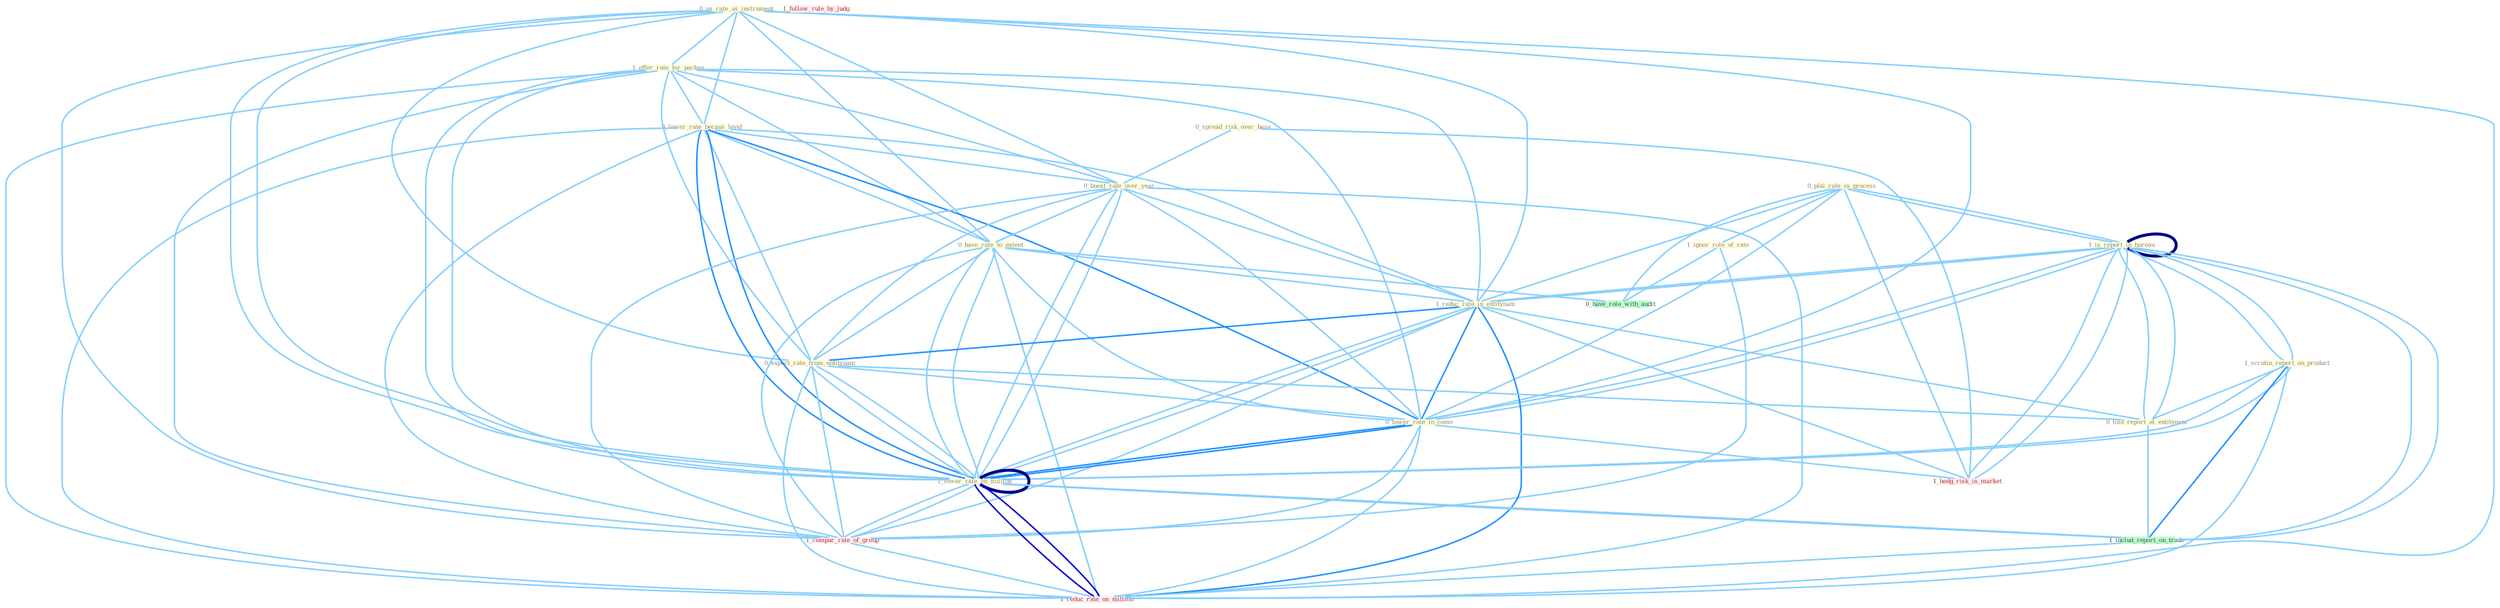 Graph G{ 
    node
    [shape=polygon,style=filled,width=.5,height=.06,color="#BDFCC9",fixedsize=true,fontsize=4,
    fontcolor="#2f4f4f"];
    {node
    [color="#ffffe0", fontcolor="#8b7d6b"] "0_us_rate_as_instrument " "0_spread_risk_over_base " "1_offer_rate_for_packag " "0_plai_role_in_process " "0_lower_rate_becaus_level " "1_is_report_in_bureau " "1_ignor_role_of_rate " "1_is_report_in_bureau " "0_boost_rate_over_year " "0_have_rate_to_extent " "1_reduc_rate_in_entitynam " "0_expect_rate_from_entitynam " "1_scrutin_report_on_product " "0_told_report_at_entitynam " "0_lower_rate_in_come " "1_lower_rate_on_million " "1_lower_rate_on_million "}
{node [color="#fff0f5", fontcolor="#b22222"] "1_compar_rate_of_group " "1_follow_rule_by_judg " "1_hedg_risk_in_market " "1_reduc_rate_on_million "}
edge [color="#B0E2FF"];

	"0_us_rate_as_instrument " -- "1_offer_rate_for_packag " [w="1", color="#87cefa" ];
	"0_us_rate_as_instrument " -- "0_lower_rate_becaus_level " [w="1", color="#87cefa" ];
	"0_us_rate_as_instrument " -- "0_boost_rate_over_year " [w="1", color="#87cefa" ];
	"0_us_rate_as_instrument " -- "0_have_rate_to_extent " [w="1", color="#87cefa" ];
	"0_us_rate_as_instrument " -- "1_reduc_rate_in_entitynam " [w="1", color="#87cefa" ];
	"0_us_rate_as_instrument " -- "0_expect_rate_from_entitynam " [w="1", color="#87cefa" ];
	"0_us_rate_as_instrument " -- "0_lower_rate_in_come " [w="1", color="#87cefa" ];
	"0_us_rate_as_instrument " -- "1_lower_rate_on_million " [w="1", color="#87cefa" ];
	"0_us_rate_as_instrument " -- "1_lower_rate_on_million " [w="1", color="#87cefa" ];
	"0_us_rate_as_instrument " -- "1_compar_rate_of_group " [w="1", color="#87cefa" ];
	"0_us_rate_as_instrument " -- "1_reduc_rate_on_million " [w="1", color="#87cefa" ];
	"0_spread_risk_over_base " -- "0_boost_rate_over_year " [w="1", color="#87cefa" ];
	"0_spread_risk_over_base " -- "1_hedg_risk_in_market " [w="1", color="#87cefa" ];
	"1_offer_rate_for_packag " -- "0_lower_rate_becaus_level " [w="1", color="#87cefa" ];
	"1_offer_rate_for_packag " -- "0_boost_rate_over_year " [w="1", color="#87cefa" ];
	"1_offer_rate_for_packag " -- "0_have_rate_to_extent " [w="1", color="#87cefa" ];
	"1_offer_rate_for_packag " -- "1_reduc_rate_in_entitynam " [w="1", color="#87cefa" ];
	"1_offer_rate_for_packag " -- "0_expect_rate_from_entitynam " [w="1", color="#87cefa" ];
	"1_offer_rate_for_packag " -- "0_lower_rate_in_come " [w="1", color="#87cefa" ];
	"1_offer_rate_for_packag " -- "1_lower_rate_on_million " [w="1", color="#87cefa" ];
	"1_offer_rate_for_packag " -- "1_lower_rate_on_million " [w="1", color="#87cefa" ];
	"1_offer_rate_for_packag " -- "1_compar_rate_of_group " [w="1", color="#87cefa" ];
	"1_offer_rate_for_packag " -- "1_reduc_rate_on_million " [w="1", color="#87cefa" ];
	"0_plai_role_in_process " -- "1_is_report_in_bureau " [w="1", color="#87cefa" ];
	"0_plai_role_in_process " -- "1_ignor_role_of_rate " [w="1", color="#87cefa" ];
	"0_plai_role_in_process " -- "1_is_report_in_bureau " [w="1", color="#87cefa" ];
	"0_plai_role_in_process " -- "1_reduc_rate_in_entitynam " [w="1", color="#87cefa" ];
	"0_plai_role_in_process " -- "0_lower_rate_in_come " [w="1", color="#87cefa" ];
	"0_plai_role_in_process " -- "1_hedg_risk_in_market " [w="1", color="#87cefa" ];
	"0_plai_role_in_process " -- "0_have_role_with_audit " [w="1", color="#87cefa" ];
	"0_lower_rate_becaus_level " -- "0_boost_rate_over_year " [w="1", color="#87cefa" ];
	"0_lower_rate_becaus_level " -- "0_have_rate_to_extent " [w="1", color="#87cefa" ];
	"0_lower_rate_becaus_level " -- "1_reduc_rate_in_entitynam " [w="1", color="#87cefa" ];
	"0_lower_rate_becaus_level " -- "0_expect_rate_from_entitynam " [w="1", color="#87cefa" ];
	"0_lower_rate_becaus_level " -- "0_lower_rate_in_come " [w="2", color="#1e90ff" , len=0.8];
	"0_lower_rate_becaus_level " -- "1_lower_rate_on_million " [w="2", color="#1e90ff" , len=0.8];
	"0_lower_rate_becaus_level " -- "1_lower_rate_on_million " [w="2", color="#1e90ff" , len=0.8];
	"0_lower_rate_becaus_level " -- "1_compar_rate_of_group " [w="1", color="#87cefa" ];
	"0_lower_rate_becaus_level " -- "1_reduc_rate_on_million " [w="1", color="#87cefa" ];
	"1_is_report_in_bureau " -- "1_is_report_in_bureau " [w="4", style=bold, color="#000080", len=0.4];
	"1_is_report_in_bureau " -- "1_reduc_rate_in_entitynam " [w="1", color="#87cefa" ];
	"1_is_report_in_bureau " -- "1_scrutin_report_on_product " [w="1", color="#87cefa" ];
	"1_is_report_in_bureau " -- "0_told_report_at_entitynam " [w="1", color="#87cefa" ];
	"1_is_report_in_bureau " -- "0_lower_rate_in_come " [w="1", color="#87cefa" ];
	"1_is_report_in_bureau " -- "1_includ_report_on_trade " [w="1", color="#87cefa" ];
	"1_is_report_in_bureau " -- "1_hedg_risk_in_market " [w="1", color="#87cefa" ];
	"1_ignor_role_of_rate " -- "1_compar_rate_of_group " [w="1", color="#87cefa" ];
	"1_ignor_role_of_rate " -- "0_have_role_with_audit " [w="1", color="#87cefa" ];
	"1_is_report_in_bureau " -- "1_reduc_rate_in_entitynam " [w="1", color="#87cefa" ];
	"1_is_report_in_bureau " -- "1_scrutin_report_on_product " [w="1", color="#87cefa" ];
	"1_is_report_in_bureau " -- "0_told_report_at_entitynam " [w="1", color="#87cefa" ];
	"1_is_report_in_bureau " -- "0_lower_rate_in_come " [w="1", color="#87cefa" ];
	"1_is_report_in_bureau " -- "1_includ_report_on_trade " [w="1", color="#87cefa" ];
	"1_is_report_in_bureau " -- "1_hedg_risk_in_market " [w="1", color="#87cefa" ];
	"0_boost_rate_over_year " -- "0_have_rate_to_extent " [w="1", color="#87cefa" ];
	"0_boost_rate_over_year " -- "1_reduc_rate_in_entitynam " [w="1", color="#87cefa" ];
	"0_boost_rate_over_year " -- "0_expect_rate_from_entitynam " [w="1", color="#87cefa" ];
	"0_boost_rate_over_year " -- "0_lower_rate_in_come " [w="1", color="#87cefa" ];
	"0_boost_rate_over_year " -- "1_lower_rate_on_million " [w="1", color="#87cefa" ];
	"0_boost_rate_over_year " -- "1_lower_rate_on_million " [w="1", color="#87cefa" ];
	"0_boost_rate_over_year " -- "1_compar_rate_of_group " [w="1", color="#87cefa" ];
	"0_boost_rate_over_year " -- "1_reduc_rate_on_million " [w="1", color="#87cefa" ];
	"0_have_rate_to_extent " -- "1_reduc_rate_in_entitynam " [w="1", color="#87cefa" ];
	"0_have_rate_to_extent " -- "0_expect_rate_from_entitynam " [w="1", color="#87cefa" ];
	"0_have_rate_to_extent " -- "0_lower_rate_in_come " [w="1", color="#87cefa" ];
	"0_have_rate_to_extent " -- "1_lower_rate_on_million " [w="1", color="#87cefa" ];
	"0_have_rate_to_extent " -- "1_lower_rate_on_million " [w="1", color="#87cefa" ];
	"0_have_rate_to_extent " -- "1_compar_rate_of_group " [w="1", color="#87cefa" ];
	"0_have_rate_to_extent " -- "1_reduc_rate_on_million " [w="1", color="#87cefa" ];
	"0_have_rate_to_extent " -- "0_have_role_with_audit " [w="1", color="#87cefa" ];
	"1_reduc_rate_in_entitynam " -- "0_expect_rate_from_entitynam " [w="2", color="#1e90ff" , len=0.8];
	"1_reduc_rate_in_entitynam " -- "0_told_report_at_entitynam " [w="1", color="#87cefa" ];
	"1_reduc_rate_in_entitynam " -- "0_lower_rate_in_come " [w="2", color="#1e90ff" , len=0.8];
	"1_reduc_rate_in_entitynam " -- "1_lower_rate_on_million " [w="1", color="#87cefa" ];
	"1_reduc_rate_in_entitynam " -- "1_lower_rate_on_million " [w="1", color="#87cefa" ];
	"1_reduc_rate_in_entitynam " -- "1_compar_rate_of_group " [w="1", color="#87cefa" ];
	"1_reduc_rate_in_entitynam " -- "1_hedg_risk_in_market " [w="1", color="#87cefa" ];
	"1_reduc_rate_in_entitynam " -- "1_reduc_rate_on_million " [w="2", color="#1e90ff" , len=0.8];
	"0_expect_rate_from_entitynam " -- "0_told_report_at_entitynam " [w="1", color="#87cefa" ];
	"0_expect_rate_from_entitynam " -- "0_lower_rate_in_come " [w="1", color="#87cefa" ];
	"0_expect_rate_from_entitynam " -- "1_lower_rate_on_million " [w="1", color="#87cefa" ];
	"0_expect_rate_from_entitynam " -- "1_lower_rate_on_million " [w="1", color="#87cefa" ];
	"0_expect_rate_from_entitynam " -- "1_compar_rate_of_group " [w="1", color="#87cefa" ];
	"0_expect_rate_from_entitynam " -- "1_reduc_rate_on_million " [w="1", color="#87cefa" ];
	"1_scrutin_report_on_product " -- "0_told_report_at_entitynam " [w="1", color="#87cefa" ];
	"1_scrutin_report_on_product " -- "1_lower_rate_on_million " [w="1", color="#87cefa" ];
	"1_scrutin_report_on_product " -- "1_lower_rate_on_million " [w="1", color="#87cefa" ];
	"1_scrutin_report_on_product " -- "1_includ_report_on_trade " [w="2", color="#1e90ff" , len=0.8];
	"1_scrutin_report_on_product " -- "1_reduc_rate_on_million " [w="1", color="#87cefa" ];
	"0_told_report_at_entitynam " -- "1_includ_report_on_trade " [w="1", color="#87cefa" ];
	"0_lower_rate_in_come " -- "1_lower_rate_on_million " [w="2", color="#1e90ff" , len=0.8];
	"0_lower_rate_in_come " -- "1_lower_rate_on_million " [w="2", color="#1e90ff" , len=0.8];
	"0_lower_rate_in_come " -- "1_compar_rate_of_group " [w="1", color="#87cefa" ];
	"0_lower_rate_in_come " -- "1_hedg_risk_in_market " [w="1", color="#87cefa" ];
	"0_lower_rate_in_come " -- "1_reduc_rate_on_million " [w="1", color="#87cefa" ];
	"1_lower_rate_on_million " -- "1_lower_rate_on_million " [w="4", style=bold, color="#000080", len=0.4];
	"1_lower_rate_on_million " -- "1_includ_report_on_trade " [w="1", color="#87cefa" ];
	"1_lower_rate_on_million " -- "1_compar_rate_of_group " [w="1", color="#87cefa" ];
	"1_lower_rate_on_million " -- "1_reduc_rate_on_million " [w="3", color="#0000cd" , len=0.6];
	"1_lower_rate_on_million " -- "1_includ_report_on_trade " [w="1", color="#87cefa" ];
	"1_lower_rate_on_million " -- "1_compar_rate_of_group " [w="1", color="#87cefa" ];
	"1_lower_rate_on_million " -- "1_reduc_rate_on_million " [w="3", color="#0000cd" , len=0.6];
	"1_includ_report_on_trade " -- "1_reduc_rate_on_million " [w="1", color="#87cefa" ];
	"1_compar_rate_of_group " -- "1_reduc_rate_on_million " [w="1", color="#87cefa" ];
}